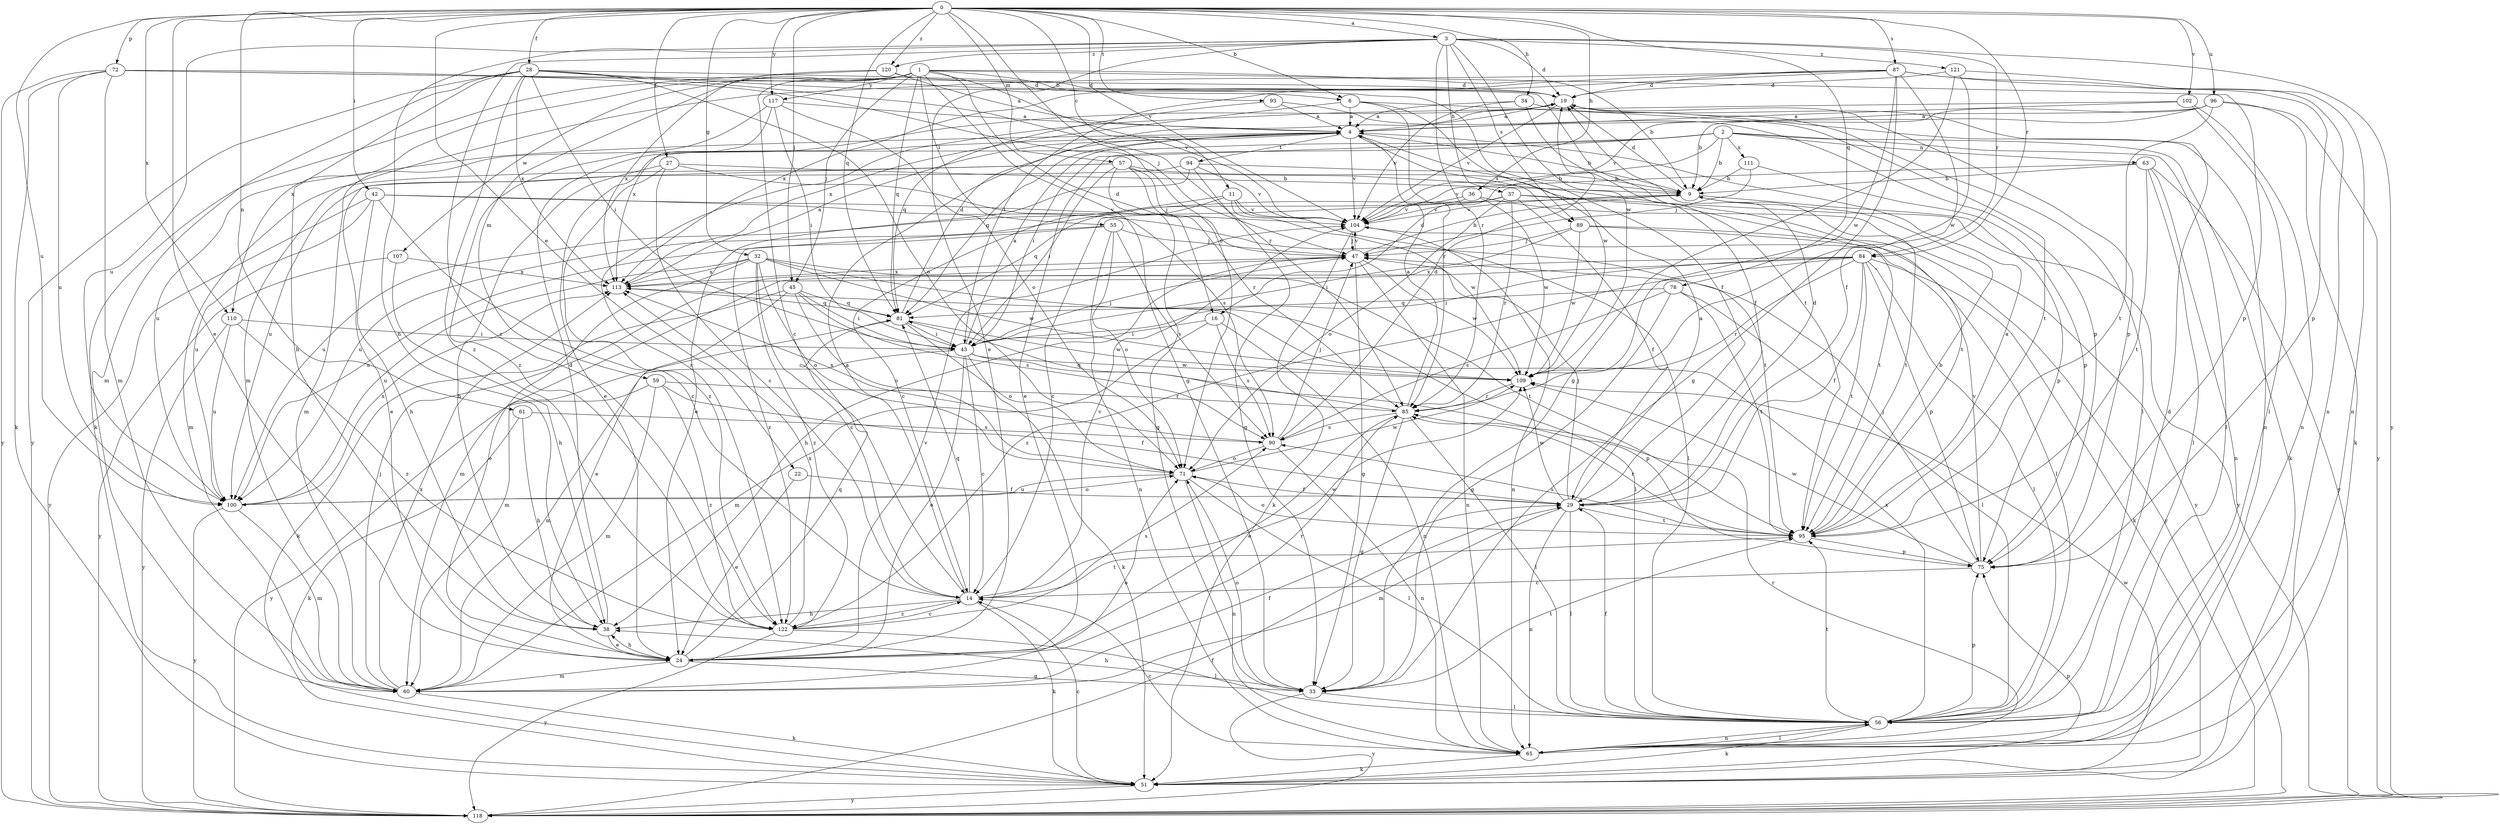 strict digraph  {
0;
1;
2;
3;
4;
6;
9;
11;
14;
16;
19;
22;
24;
27;
28;
29;
32;
33;
34;
36;
37;
38;
42;
43;
45;
47;
51;
55;
56;
57;
59;
60;
61;
63;
65;
71;
72;
75;
78;
81;
84;
85;
87;
89;
90;
93;
94;
95;
96;
100;
102;
104;
107;
109;
110;
111;
113;
117;
118;
120;
121;
122;
0 -> 3  [label=a];
0 -> 6  [label=b];
0 -> 11  [label=c];
0 -> 22  [label=e];
0 -> 24  [label=e];
0 -> 27  [label=f];
0 -> 28  [label=f];
0 -> 32  [label=g];
0 -> 34  [label=h];
0 -> 36  [label=h];
0 -> 42  [label=i];
0 -> 45  [label=j];
0 -> 57  [label=m];
0 -> 61  [label=n];
0 -> 71  [label=o];
0 -> 72  [label=p];
0 -> 78  [label=q];
0 -> 81  [label=q];
0 -> 84  [label=r];
0 -> 87  [label=s];
0 -> 93  [label=t];
0 -> 96  [label=u];
0 -> 100  [label=u];
0 -> 102  [label=v];
0 -> 104  [label=v];
0 -> 110  [label=x];
0 -> 117  [label=y];
0 -> 120  [label=z];
1 -> 6  [label=b];
1 -> 9  [label=b];
1 -> 14  [label=c];
1 -> 16  [label=d];
1 -> 33  [label=g];
1 -> 45  [label=j];
1 -> 55  [label=l];
1 -> 59  [label=m];
1 -> 75  [label=p];
1 -> 81  [label=q];
1 -> 104  [label=v];
1 -> 107  [label=w];
1 -> 110  [label=x];
1 -> 117  [label=y];
2 -> 9  [label=b];
2 -> 16  [label=d];
2 -> 24  [label=e];
2 -> 43  [label=i];
2 -> 51  [label=k];
2 -> 56  [label=l];
2 -> 60  [label=m];
2 -> 63  [label=n];
2 -> 111  [label=x];
3 -> 19  [label=d];
3 -> 24  [label=e];
3 -> 37  [label=h];
3 -> 38  [label=h];
3 -> 84  [label=r];
3 -> 85  [label=r];
3 -> 89  [label=s];
3 -> 100  [label=u];
3 -> 109  [label=w];
3 -> 118  [label=y];
3 -> 120  [label=z];
3 -> 121  [label=z];
3 -> 122  [label=z];
4 -> 9  [label=b];
4 -> 24  [label=e];
4 -> 81  [label=q];
4 -> 89  [label=s];
4 -> 94  [label=t];
4 -> 100  [label=u];
4 -> 104  [label=v];
6 -> 4  [label=a];
6 -> 85  [label=r];
6 -> 95  [label=t];
6 -> 109  [label=w];
6 -> 113  [label=x];
9 -> 19  [label=d];
9 -> 75  [label=p];
9 -> 95  [label=t];
9 -> 100  [label=u];
9 -> 104  [label=v];
11 -> 14  [label=c];
11 -> 56  [label=l];
11 -> 81  [label=q];
11 -> 104  [label=v];
11 -> 109  [label=w];
14 -> 4  [label=a];
14 -> 38  [label=h];
14 -> 51  [label=k];
14 -> 81  [label=q];
14 -> 95  [label=t];
14 -> 104  [label=v];
14 -> 109  [label=w];
14 -> 122  [label=z];
16 -> 43  [label=i];
16 -> 60  [label=m];
16 -> 65  [label=n];
16 -> 90  [label=s];
19 -> 4  [label=a];
19 -> 56  [label=l];
19 -> 75  [label=p];
19 -> 104  [label=v];
22 -> 24  [label=e];
22 -> 29  [label=f];
24 -> 33  [label=g];
24 -> 38  [label=h];
24 -> 60  [label=m];
24 -> 81  [label=q];
24 -> 85  [label=r];
24 -> 104  [label=v];
27 -> 9  [label=b];
27 -> 14  [label=c];
27 -> 38  [label=h];
27 -> 90  [label=s];
27 -> 122  [label=z];
28 -> 19  [label=d];
28 -> 29  [label=f];
28 -> 38  [label=h];
28 -> 43  [label=i];
28 -> 60  [label=m];
28 -> 71  [label=o];
28 -> 85  [label=r];
28 -> 113  [label=x];
28 -> 118  [label=y];
28 -> 122  [label=z];
29 -> 4  [label=a];
29 -> 19  [label=d];
29 -> 47  [label=j];
29 -> 56  [label=l];
29 -> 60  [label=m];
29 -> 65  [label=n];
29 -> 95  [label=t];
29 -> 109  [label=w];
32 -> 14  [label=c];
32 -> 24  [label=e];
32 -> 56  [label=l];
32 -> 71  [label=o];
32 -> 95  [label=t];
32 -> 100  [label=u];
32 -> 109  [label=w];
32 -> 113  [label=x];
32 -> 122  [label=z];
33 -> 38  [label=h];
33 -> 56  [label=l];
33 -> 71  [label=o];
33 -> 95  [label=t];
33 -> 118  [label=y];
34 -> 4  [label=a];
34 -> 29  [label=f];
34 -> 65  [label=n];
34 -> 104  [label=v];
36 -> 100  [label=u];
36 -> 104  [label=v];
36 -> 109  [label=w];
36 -> 118  [label=y];
37 -> 14  [label=c];
37 -> 29  [label=f];
37 -> 71  [label=o];
37 -> 85  [label=r];
37 -> 95  [label=t];
37 -> 104  [label=v];
37 -> 118  [label=y];
38 -> 19  [label=d];
38 -> 24  [label=e];
42 -> 14  [label=c];
42 -> 38  [label=h];
42 -> 95  [label=t];
42 -> 100  [label=u];
42 -> 104  [label=v];
42 -> 118  [label=y];
43 -> 4  [label=a];
43 -> 14  [label=c];
43 -> 24  [label=e];
43 -> 47  [label=j];
43 -> 51  [label=k];
43 -> 60  [label=m];
43 -> 75  [label=p];
43 -> 109  [label=w];
45 -> 24  [label=e];
45 -> 43  [label=i];
45 -> 51  [label=k];
45 -> 71  [label=o];
45 -> 81  [label=q];
45 -> 90  [label=s];
47 -> 9  [label=b];
47 -> 33  [label=g];
47 -> 38  [label=h];
47 -> 65  [label=n];
47 -> 104  [label=v];
47 -> 109  [label=w];
47 -> 113  [label=x];
51 -> 14  [label=c];
51 -> 75  [label=p];
51 -> 109  [label=w];
51 -> 118  [label=y];
55 -> 47  [label=j];
55 -> 65  [label=n];
55 -> 71  [label=o];
55 -> 90  [label=s];
55 -> 100  [label=u];
55 -> 122  [label=z];
56 -> 19  [label=d];
56 -> 29  [label=f];
56 -> 51  [label=k];
56 -> 65  [label=n];
56 -> 75  [label=p];
56 -> 95  [label=t];
56 -> 113  [label=x];
57 -> 9  [label=b];
57 -> 24  [label=e];
57 -> 33  [label=g];
57 -> 43  [label=i];
57 -> 47  [label=j];
57 -> 60  [label=m];
57 -> 85  [label=r];
57 -> 95  [label=t];
59 -> 29  [label=f];
59 -> 60  [label=m];
59 -> 85  [label=r];
59 -> 118  [label=y];
59 -> 122  [label=z];
60 -> 29  [label=f];
60 -> 47  [label=j];
60 -> 51  [label=k];
60 -> 71  [label=o];
60 -> 113  [label=x];
61 -> 38  [label=h];
61 -> 51  [label=k];
61 -> 90  [label=s];
63 -> 9  [label=b];
63 -> 56  [label=l];
63 -> 65  [label=n];
63 -> 95  [label=t];
63 -> 104  [label=v];
63 -> 118  [label=y];
65 -> 14  [label=c];
65 -> 51  [label=k];
65 -> 56  [label=l];
65 -> 85  [label=r];
71 -> 29  [label=f];
71 -> 56  [label=l];
71 -> 65  [label=n];
71 -> 100  [label=u];
71 -> 109  [label=w];
72 -> 19  [label=d];
72 -> 47  [label=j];
72 -> 51  [label=k];
72 -> 60  [label=m];
72 -> 95  [label=t];
72 -> 100  [label=u];
72 -> 118  [label=y];
75 -> 14  [label=c];
75 -> 47  [label=j];
75 -> 104  [label=v];
75 -> 109  [label=w];
78 -> 33  [label=g];
78 -> 56  [label=l];
78 -> 81  [label=q];
78 -> 90  [label=s];
78 -> 95  [label=t];
81 -> 19  [label=d];
81 -> 43  [label=i];
81 -> 60  [label=m];
81 -> 71  [label=o];
81 -> 109  [label=w];
84 -> 29  [label=f];
84 -> 43  [label=i];
84 -> 51  [label=k];
84 -> 56  [label=l];
84 -> 60  [label=m];
84 -> 75  [label=p];
84 -> 85  [label=r];
84 -> 95  [label=t];
84 -> 113  [label=x];
84 -> 122  [label=z];
85 -> 4  [label=a];
85 -> 24  [label=e];
85 -> 33  [label=g];
85 -> 56  [label=l];
85 -> 81  [label=q];
85 -> 90  [label=s];
87 -> 19  [label=d];
87 -> 29  [label=f];
87 -> 33  [label=g];
87 -> 43  [label=i];
87 -> 60  [label=m];
87 -> 65  [label=n];
87 -> 75  [label=p];
87 -> 109  [label=w];
87 -> 113  [label=x];
89 -> 43  [label=i];
89 -> 47  [label=j];
89 -> 56  [label=l];
89 -> 109  [label=w];
89 -> 118  [label=y];
90 -> 19  [label=d];
90 -> 47  [label=j];
90 -> 65  [label=n];
90 -> 71  [label=o];
90 -> 113  [label=x];
93 -> 4  [label=a];
93 -> 75  [label=p];
93 -> 81  [label=q];
94 -> 9  [label=b];
94 -> 24  [label=e];
94 -> 33  [label=g];
94 -> 100  [label=u];
94 -> 104  [label=v];
95 -> 4  [label=a];
95 -> 9  [label=b];
95 -> 71  [label=o];
95 -> 75  [label=p];
95 -> 85  [label=r];
95 -> 90  [label=s];
96 -> 4  [label=a];
96 -> 9  [label=b];
96 -> 51  [label=k];
96 -> 95  [label=t];
96 -> 104  [label=v];
96 -> 118  [label=y];
100 -> 60  [label=m];
100 -> 71  [label=o];
100 -> 113  [label=x];
100 -> 118  [label=y];
102 -> 4  [label=a];
102 -> 56  [label=l];
102 -> 65  [label=n];
102 -> 122  [label=z];
104 -> 47  [label=j];
104 -> 51  [label=k];
104 -> 65  [label=n];
107 -> 38  [label=h];
107 -> 113  [label=x];
107 -> 118  [label=y];
109 -> 85  [label=r];
110 -> 43  [label=i];
110 -> 100  [label=u];
110 -> 118  [label=y];
110 -> 122  [label=z];
111 -> 9  [label=b];
111 -> 47  [label=j];
111 -> 75  [label=p];
113 -> 4  [label=a];
113 -> 81  [label=q];
117 -> 4  [label=a];
117 -> 43  [label=i];
117 -> 71  [label=o];
117 -> 113  [label=x];
117 -> 122  [label=z];
118 -> 29  [label=f];
120 -> 4  [label=a];
120 -> 19  [label=d];
120 -> 51  [label=k];
120 -> 113  [label=x];
121 -> 19  [label=d];
121 -> 33  [label=g];
121 -> 65  [label=n];
121 -> 109  [label=w];
122 -> 14  [label=c];
122 -> 56  [label=l];
122 -> 90  [label=s];
122 -> 113  [label=x];
122 -> 118  [label=y];
}
